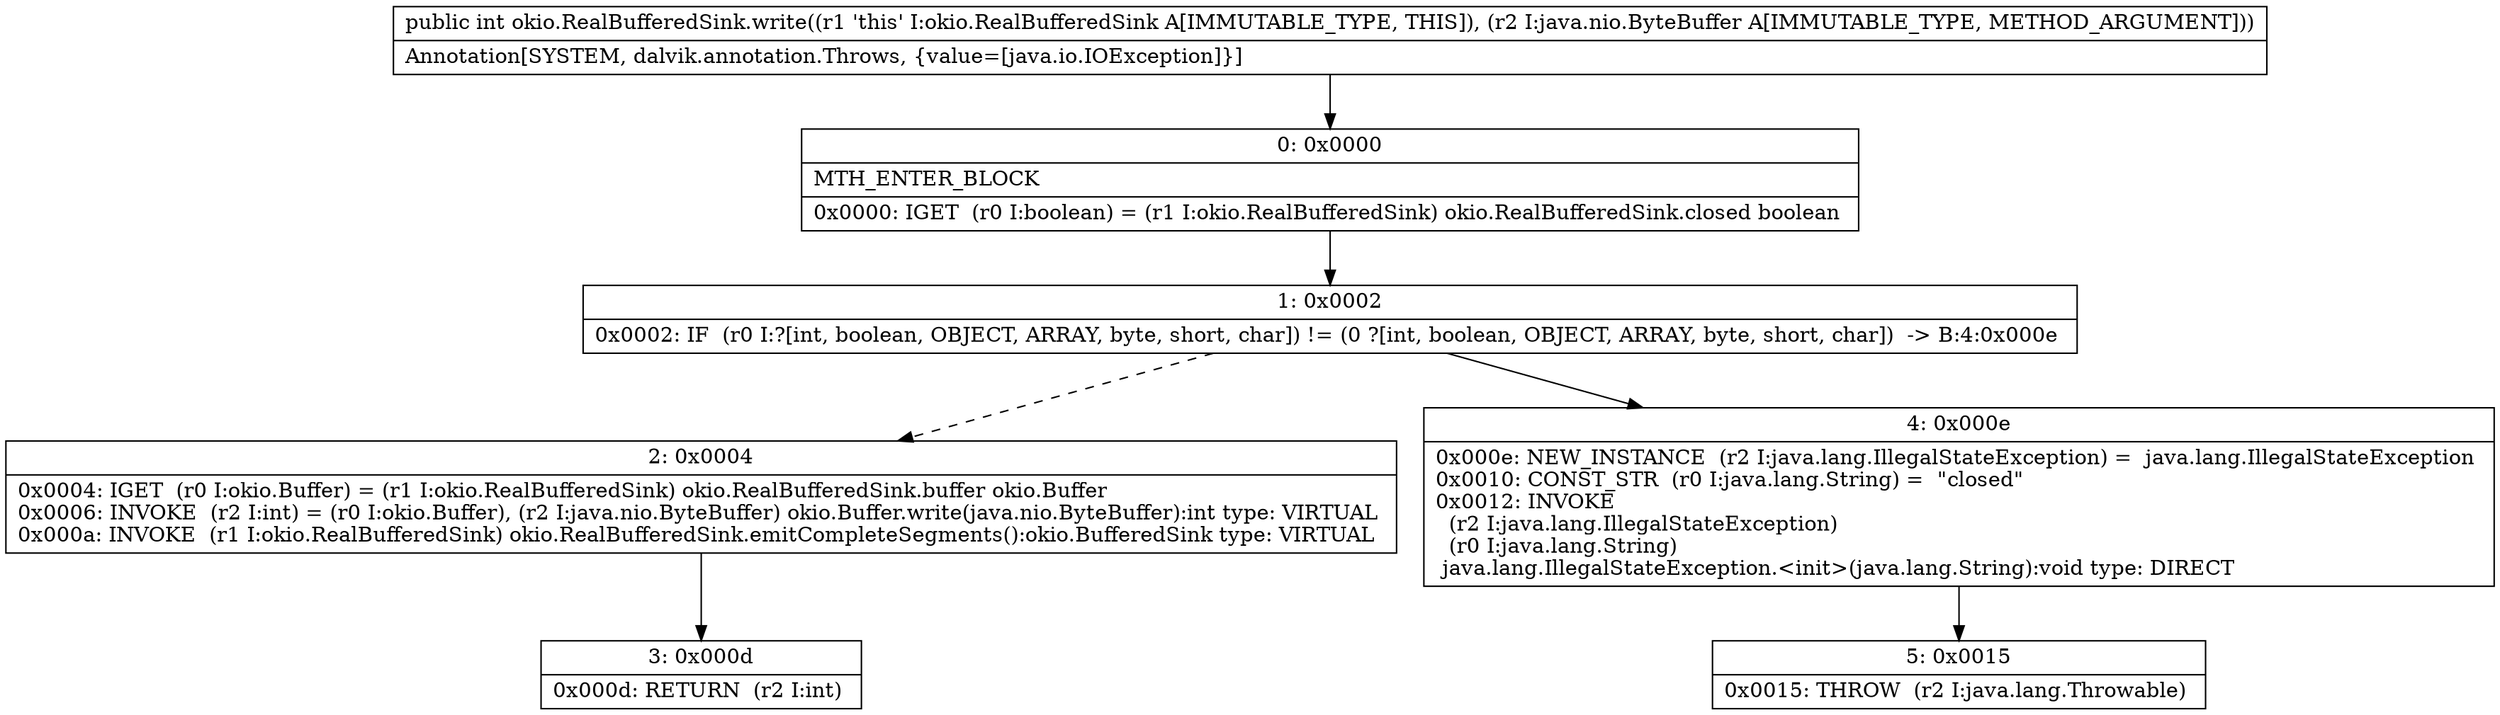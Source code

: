 digraph "CFG forokio.RealBufferedSink.write(Ljava\/nio\/ByteBuffer;)I" {
Node_0 [shape=record,label="{0\:\ 0x0000|MTH_ENTER_BLOCK\l|0x0000: IGET  (r0 I:boolean) = (r1 I:okio.RealBufferedSink) okio.RealBufferedSink.closed boolean \l}"];
Node_1 [shape=record,label="{1\:\ 0x0002|0x0002: IF  (r0 I:?[int, boolean, OBJECT, ARRAY, byte, short, char]) != (0 ?[int, boolean, OBJECT, ARRAY, byte, short, char])  \-\> B:4:0x000e \l}"];
Node_2 [shape=record,label="{2\:\ 0x0004|0x0004: IGET  (r0 I:okio.Buffer) = (r1 I:okio.RealBufferedSink) okio.RealBufferedSink.buffer okio.Buffer \l0x0006: INVOKE  (r2 I:int) = (r0 I:okio.Buffer), (r2 I:java.nio.ByteBuffer) okio.Buffer.write(java.nio.ByteBuffer):int type: VIRTUAL \l0x000a: INVOKE  (r1 I:okio.RealBufferedSink) okio.RealBufferedSink.emitCompleteSegments():okio.BufferedSink type: VIRTUAL \l}"];
Node_3 [shape=record,label="{3\:\ 0x000d|0x000d: RETURN  (r2 I:int) \l}"];
Node_4 [shape=record,label="{4\:\ 0x000e|0x000e: NEW_INSTANCE  (r2 I:java.lang.IllegalStateException) =  java.lang.IllegalStateException \l0x0010: CONST_STR  (r0 I:java.lang.String) =  \"closed\" \l0x0012: INVOKE  \l  (r2 I:java.lang.IllegalStateException)\l  (r0 I:java.lang.String)\l java.lang.IllegalStateException.\<init\>(java.lang.String):void type: DIRECT \l}"];
Node_5 [shape=record,label="{5\:\ 0x0015|0x0015: THROW  (r2 I:java.lang.Throwable) \l}"];
MethodNode[shape=record,label="{public int okio.RealBufferedSink.write((r1 'this' I:okio.RealBufferedSink A[IMMUTABLE_TYPE, THIS]), (r2 I:java.nio.ByteBuffer A[IMMUTABLE_TYPE, METHOD_ARGUMENT]))  | Annotation[SYSTEM, dalvik.annotation.Throws, \{value=[java.io.IOException]\}]\l}"];
MethodNode -> Node_0;
Node_0 -> Node_1;
Node_1 -> Node_2[style=dashed];
Node_1 -> Node_4;
Node_2 -> Node_3;
Node_4 -> Node_5;
}

